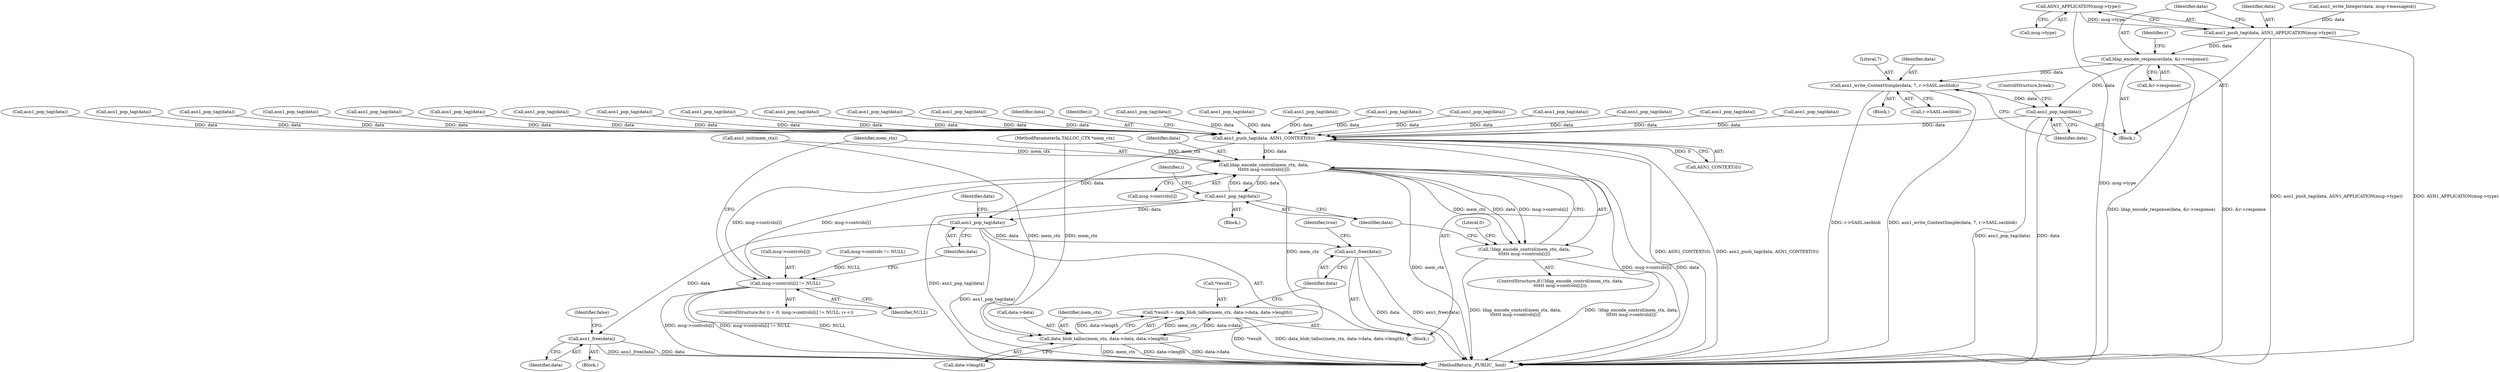 digraph "0_samba_530d50a1abdcdf4d1775652d4c456c1274d83d8d@pointer" {
"1000271" [label="(Call,ASN1_APPLICATION(msg->type))"];
"1000269" [label="(Call,asn1_push_tag(data, ASN1_APPLICATION(msg->type)))"];
"1000275" [label="(Call,ldap_encode_response(data, &r->response))"];
"1000288" [label="(Call,asn1_write_ContextSimple(data, 7, r->SASL.secblob))"];
"1000296" [label="(Call,asn1_pop_tag(data))"];
"1001216" [label="(Call,asn1_push_tag(data, ASN1_CONTEXT(0)))"];
"1001236" [label="(Call,ldap_encode_control(mem_ctx, data,\n\t\t\t\t\t\t msg->controls[i]))"];
"1001224" [label="(Call,msg->controls[i] != NULL)"];
"1001235" [label="(Call,!ldap_encode_control(mem_ctx, data,\n\t\t\t\t\t\t msg->controls[i]))"];
"1001259" [label="(Call,asn1_pop_tag(data))"];
"1001261" [label="(Call,asn1_pop_tag(data))"];
"1001268" [label="(Call,asn1_free(data))"];
"1001283" [label="(Call,asn1_free(data))"];
"1001275" [label="(Call,data_blob_talloc(mem_ctx, data->data, data->length))"];
"1001272" [label="(Call,*result = data_blob_talloc(mem_ctx, data->data, data->length))"];
"1001225" [label="(Call,msg->controls[i])"];
"1000782" [label="(Call,asn1_pop_tag(data))"];
"1000296" [label="(Call,asn1_pop_tag(data))"];
"1001232" [label="(Identifier,i)"];
"1001284" [label="(Identifier,data)"];
"1000674" [label="(Call,asn1_pop_tag(data))"];
"1000249" [label="(Call,asn1_pop_tag(data))"];
"1000275" [label="(Call,ldap_encode_response(data, &r->response))"];
"1000507" [label="(Call,asn1_pop_tag(data))"];
"1000289" [label="(Identifier,data)"];
"1000270" [label="(Identifier,data)"];
"1000307" [label="(Call,asn1_pop_tag(data))"];
"1001268" [label="(Call,asn1_free(data))"];
"1001286" [label="(Identifier,true)"];
"1001280" [label="(Call,data->length)"];
"1000298" [label="(ControlStructure,break;)"];
"1000255" [label="(Call,asn1_pop_tag(data))"];
"1000999" [label="(Call,asn1_pop_tag(data))"];
"1001210" [label="(Call,msg->controls != NULL)"];
"1001234" [label="(ControlStructure,if (!ldap_encode_control(mem_ctx, data,\n\t\t\t\t\t\t msg->controls[i])))"];
"1000530" [label="(Call,asn1_pop_tag(data))"];
"1001237" [label="(Identifier,mem_ctx)"];
"1001283" [label="(Call,asn1_free(data))"];
"1001260" [label="(Identifier,data)"];
"1001267" [label="(Block,)"];
"1000276" [label="(Identifier,data)"];
"1000271" [label="(Call,ASN1_APPLICATION(msg->type))"];
"1000920" [label="(Call,asn1_pop_tag(data))"];
"1001076" [label="(Call,asn1_pop_tag(data))"];
"1000111" [label="(Call,asn1_init(mem_ctx))"];
"1001134" [label="(Call,asn1_pop_tag(data))"];
"1000651" [label="(Call,asn1_pop_tag(data))"];
"1000943" [label="(Call,asn1_pop_tag(data))"];
"1001277" [label="(Call,data->data)"];
"1001271" [label="(Identifier,false)"];
"1001236" [label="(Call,ldap_encode_control(mem_ctx, data,\n\t\t\t\t\t\t msg->controls[i]))"];
"1000805" [label="(Call,asn1_pop_tag(data))"];
"1001247" [label="(Literal,0)"];
"1001273" [label="(Call,*result)"];
"1001047" [label="(Call,asn1_pop_tag(data))"];
"1001238" [label="(Identifier,data)"];
"1000284" [label="(Identifier,r)"];
"1000287" [label="(Block,)"];
"1001215" [label="(Block,)"];
"1001235" [label="(Call,!ldap_encode_control(mem_ctx, data,\n\t\t\t\t\t\t msg->controls[i]))"];
"1001220" [label="(ControlStructure,for (i = 0; msg->controls[i] != NULL; i++))"];
"1001276" [label="(Identifier,mem_ctx)"];
"1001320" [label="(MethodReturn,_PUBLIC_ bool)"];
"1001216" [label="(Call,asn1_push_tag(data, ASN1_CONTEXT(0)))"];
"1000269" [label="(Call,asn1_push_tag(data, ASN1_APPLICATION(msg->type)))"];
"1001265" [label="(Identifier,data)"];
"1000195" [label="(Call,asn1_pop_tag(data))"];
"1001022" [label="(Call,asn1_pop_tag(data))"];
"1000277" [label="(Call,&r->response)"];
"1001203" [label="(Call,asn1_pop_tag(data))"];
"1000272" [label="(Call,msg->type)"];
"1000297" [label="(Identifier,data)"];
"1000834" [label="(Call,asn1_pop_tag(data))"];
"1001217" [label="(Identifier,data)"];
"1001222" [label="(Identifier,i)"];
"1001272" [label="(Call,*result = data_blob_talloc(mem_ctx, data->data, data->length))"];
"1001239" [label="(Call,msg->controls[i])"];
"1001230" [label="(Identifier,NULL)"];
"1000291" [label="(Call,r->SASL.secblob)"];
"1000106" [label="(MethodParameterIn,TALLOC_CTX *mem_ctx)"];
"1000124" [label="(Call,asn1_write_Integer(data, msg->messageid))"];
"1001233" [label="(Block,)"];
"1000290" [label="(Literal,7)"];
"1000259" [label="(Block,)"];
"1000288" [label="(Call,asn1_write_ContextSimple(data, 7, r->SASL.secblob))"];
"1000402" [label="(Call,asn1_pop_tag(data))"];
"1001261" [label="(Call,asn1_pop_tag(data))"];
"1001259" [label="(Call,asn1_pop_tag(data))"];
"1001275" [label="(Call,data_blob_talloc(mem_ctx, data->data, data->length))"];
"1001262" [label="(Identifier,data)"];
"1001269" [label="(Identifier,data)"];
"1001224" [label="(Call,msg->controls[i] != NULL)"];
"1001218" [label="(Call,ASN1_CONTEXT(0))"];
"1000857" [label="(Call,asn1_pop_tag(data))"];
"1000271" -> "1000269"  [label="AST: "];
"1000271" -> "1000272"  [label="CFG: "];
"1000272" -> "1000271"  [label="AST: "];
"1000269" -> "1000271"  [label="CFG: "];
"1000271" -> "1001320"  [label="DDG: msg->type"];
"1000271" -> "1000269"  [label="DDG: msg->type"];
"1000269" -> "1000259"  [label="AST: "];
"1000270" -> "1000269"  [label="AST: "];
"1000276" -> "1000269"  [label="CFG: "];
"1000269" -> "1001320"  [label="DDG: asn1_push_tag(data, ASN1_APPLICATION(msg->type))"];
"1000269" -> "1001320"  [label="DDG: ASN1_APPLICATION(msg->type)"];
"1000124" -> "1000269"  [label="DDG: data"];
"1000269" -> "1000275"  [label="DDG: data"];
"1000275" -> "1000259"  [label="AST: "];
"1000275" -> "1000277"  [label="CFG: "];
"1000276" -> "1000275"  [label="AST: "];
"1000277" -> "1000275"  [label="AST: "];
"1000284" -> "1000275"  [label="CFG: "];
"1000275" -> "1001320"  [label="DDG: ldap_encode_response(data, &r->response)"];
"1000275" -> "1001320"  [label="DDG: &r->response"];
"1000275" -> "1000288"  [label="DDG: data"];
"1000275" -> "1000296"  [label="DDG: data"];
"1000288" -> "1000287"  [label="AST: "];
"1000288" -> "1000291"  [label="CFG: "];
"1000289" -> "1000288"  [label="AST: "];
"1000290" -> "1000288"  [label="AST: "];
"1000291" -> "1000288"  [label="AST: "];
"1000297" -> "1000288"  [label="CFG: "];
"1000288" -> "1001320"  [label="DDG: r->SASL.secblob"];
"1000288" -> "1001320"  [label="DDG: asn1_write_ContextSimple(data, 7, r->SASL.secblob)"];
"1000288" -> "1000296"  [label="DDG: data"];
"1000296" -> "1000259"  [label="AST: "];
"1000296" -> "1000297"  [label="CFG: "];
"1000297" -> "1000296"  [label="AST: "];
"1000298" -> "1000296"  [label="CFG: "];
"1000296" -> "1001320"  [label="DDG: asn1_pop_tag(data)"];
"1000296" -> "1001320"  [label="DDG: data"];
"1000296" -> "1001216"  [label="DDG: data"];
"1001216" -> "1001215"  [label="AST: "];
"1001216" -> "1001218"  [label="CFG: "];
"1001217" -> "1001216"  [label="AST: "];
"1001218" -> "1001216"  [label="AST: "];
"1001222" -> "1001216"  [label="CFG: "];
"1001216" -> "1001320"  [label="DDG: ASN1_CONTEXT(0)"];
"1001216" -> "1001320"  [label="DDG: asn1_push_tag(data, ASN1_CONTEXT(0))"];
"1000857" -> "1001216"  [label="DDG: data"];
"1001134" -> "1001216"  [label="DDG: data"];
"1000805" -> "1001216"  [label="DDG: data"];
"1001047" -> "1001216"  [label="DDG: data"];
"1000530" -> "1001216"  [label="DDG: data"];
"1000651" -> "1001216"  [label="DDG: data"];
"1000674" -> "1001216"  [label="DDG: data"];
"1001203" -> "1001216"  [label="DDG: data"];
"1000255" -> "1001216"  [label="DDG: data"];
"1000782" -> "1001216"  [label="DDG: data"];
"1000920" -> "1001216"  [label="DDG: data"];
"1000834" -> "1001216"  [label="DDG: data"];
"1000402" -> "1001216"  [label="DDG: data"];
"1001076" -> "1001216"  [label="DDG: data"];
"1000943" -> "1001216"  [label="DDG: data"];
"1001022" -> "1001216"  [label="DDG: data"];
"1000249" -> "1001216"  [label="DDG: data"];
"1000307" -> "1001216"  [label="DDG: data"];
"1000195" -> "1001216"  [label="DDG: data"];
"1000507" -> "1001216"  [label="DDG: data"];
"1000999" -> "1001216"  [label="DDG: data"];
"1001218" -> "1001216"  [label="DDG: 0"];
"1001216" -> "1001236"  [label="DDG: data"];
"1001216" -> "1001261"  [label="DDG: data"];
"1001236" -> "1001235"  [label="AST: "];
"1001236" -> "1001239"  [label="CFG: "];
"1001237" -> "1001236"  [label="AST: "];
"1001238" -> "1001236"  [label="AST: "];
"1001239" -> "1001236"  [label="AST: "];
"1001235" -> "1001236"  [label="CFG: "];
"1001236" -> "1001320"  [label="DDG: msg->controls[i]"];
"1001236" -> "1001320"  [label="DDG: data"];
"1001236" -> "1001320"  [label="DDG: mem_ctx"];
"1001236" -> "1001224"  [label="DDG: msg->controls[i]"];
"1001236" -> "1001235"  [label="DDG: mem_ctx"];
"1001236" -> "1001235"  [label="DDG: data"];
"1001236" -> "1001235"  [label="DDG: msg->controls[i]"];
"1000111" -> "1001236"  [label="DDG: mem_ctx"];
"1000106" -> "1001236"  [label="DDG: mem_ctx"];
"1001259" -> "1001236"  [label="DDG: data"];
"1001224" -> "1001236"  [label="DDG: msg->controls[i]"];
"1001236" -> "1001259"  [label="DDG: data"];
"1001236" -> "1001275"  [label="DDG: mem_ctx"];
"1001224" -> "1001220"  [label="AST: "];
"1001224" -> "1001230"  [label="CFG: "];
"1001225" -> "1001224"  [label="AST: "];
"1001230" -> "1001224"  [label="AST: "];
"1001237" -> "1001224"  [label="CFG: "];
"1001262" -> "1001224"  [label="CFG: "];
"1001224" -> "1001320"  [label="DDG: NULL"];
"1001224" -> "1001320"  [label="DDG: msg->controls[i]"];
"1001224" -> "1001320"  [label="DDG: msg->controls[i] != NULL"];
"1001210" -> "1001224"  [label="DDG: NULL"];
"1001235" -> "1001234"  [label="AST: "];
"1001247" -> "1001235"  [label="CFG: "];
"1001260" -> "1001235"  [label="CFG: "];
"1001235" -> "1001320"  [label="DDG: !ldap_encode_control(mem_ctx, data,\n\t\t\t\t\t\t msg->controls[i])"];
"1001235" -> "1001320"  [label="DDG: ldap_encode_control(mem_ctx, data,\n\t\t\t\t\t\t msg->controls[i])"];
"1001259" -> "1001233"  [label="AST: "];
"1001259" -> "1001260"  [label="CFG: "];
"1001260" -> "1001259"  [label="AST: "];
"1001232" -> "1001259"  [label="CFG: "];
"1001259" -> "1001320"  [label="DDG: asn1_pop_tag(data)"];
"1001259" -> "1001261"  [label="DDG: data"];
"1001261" -> "1001215"  [label="AST: "];
"1001261" -> "1001262"  [label="CFG: "];
"1001262" -> "1001261"  [label="AST: "];
"1001265" -> "1001261"  [label="CFG: "];
"1001261" -> "1001320"  [label="DDG: asn1_pop_tag(data)"];
"1001261" -> "1001268"  [label="DDG: data"];
"1001261" -> "1001283"  [label="DDG: data"];
"1001268" -> "1001267"  [label="AST: "];
"1001268" -> "1001269"  [label="CFG: "];
"1001269" -> "1001268"  [label="AST: "];
"1001271" -> "1001268"  [label="CFG: "];
"1001268" -> "1001320"  [label="DDG: asn1_free(data)"];
"1001268" -> "1001320"  [label="DDG: data"];
"1001283" -> "1001215"  [label="AST: "];
"1001283" -> "1001284"  [label="CFG: "];
"1001284" -> "1001283"  [label="AST: "];
"1001286" -> "1001283"  [label="CFG: "];
"1001283" -> "1001320"  [label="DDG: asn1_free(data)"];
"1001283" -> "1001320"  [label="DDG: data"];
"1001275" -> "1001272"  [label="AST: "];
"1001275" -> "1001280"  [label="CFG: "];
"1001276" -> "1001275"  [label="AST: "];
"1001277" -> "1001275"  [label="AST: "];
"1001280" -> "1001275"  [label="AST: "];
"1001272" -> "1001275"  [label="CFG: "];
"1001275" -> "1001320"  [label="DDG: data->length"];
"1001275" -> "1001320"  [label="DDG: data->data"];
"1001275" -> "1001320"  [label="DDG: mem_ctx"];
"1001275" -> "1001272"  [label="DDG: mem_ctx"];
"1001275" -> "1001272"  [label="DDG: data->data"];
"1001275" -> "1001272"  [label="DDG: data->length"];
"1000111" -> "1001275"  [label="DDG: mem_ctx"];
"1000106" -> "1001275"  [label="DDG: mem_ctx"];
"1001272" -> "1001215"  [label="AST: "];
"1001273" -> "1001272"  [label="AST: "];
"1001284" -> "1001272"  [label="CFG: "];
"1001272" -> "1001320"  [label="DDG: data_blob_talloc(mem_ctx, data->data, data->length)"];
"1001272" -> "1001320"  [label="DDG: *result"];
}
